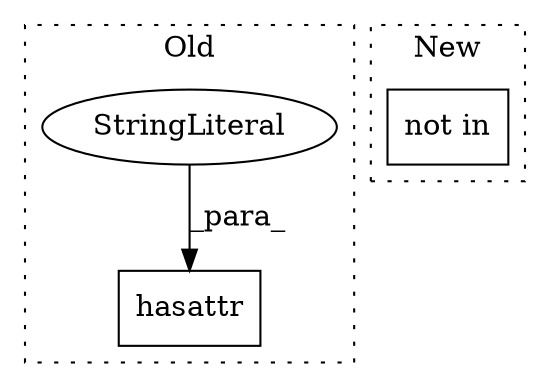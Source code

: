 digraph G {
subgraph cluster0 {
1 [label="hasattr" a="32" s="919,939" l="8,1" shape="box"];
3 [label="StringLiteral" a="45" s="931" l="8" shape="ellipse"];
label = "Old";
style="dotted";
}
subgraph cluster1 {
2 [label="not in" a="108" s="938" l="30" shape="box"];
label = "New";
style="dotted";
}
3 -> 1 [label="_para_"];
}